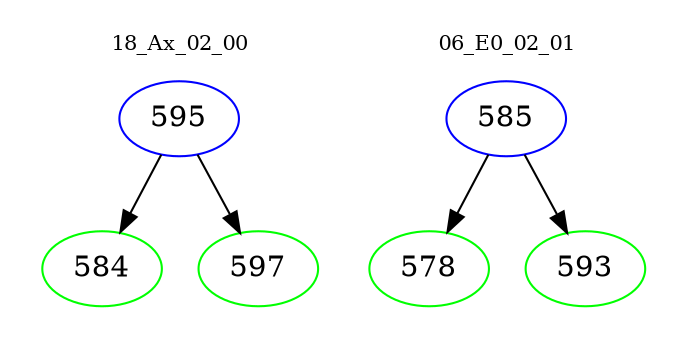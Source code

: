 digraph{
subgraph cluster_0 {
color = white
label = "18_Ax_02_00";
fontsize=10;
T0_595 [label="595", color="blue"]
T0_595 -> T0_584 [color="black"]
T0_584 [label="584", color="green"]
T0_595 -> T0_597 [color="black"]
T0_597 [label="597", color="green"]
}
subgraph cluster_1 {
color = white
label = "06_E0_02_01";
fontsize=10;
T1_585 [label="585", color="blue"]
T1_585 -> T1_578 [color="black"]
T1_578 [label="578", color="green"]
T1_585 -> T1_593 [color="black"]
T1_593 [label="593", color="green"]
}
}
